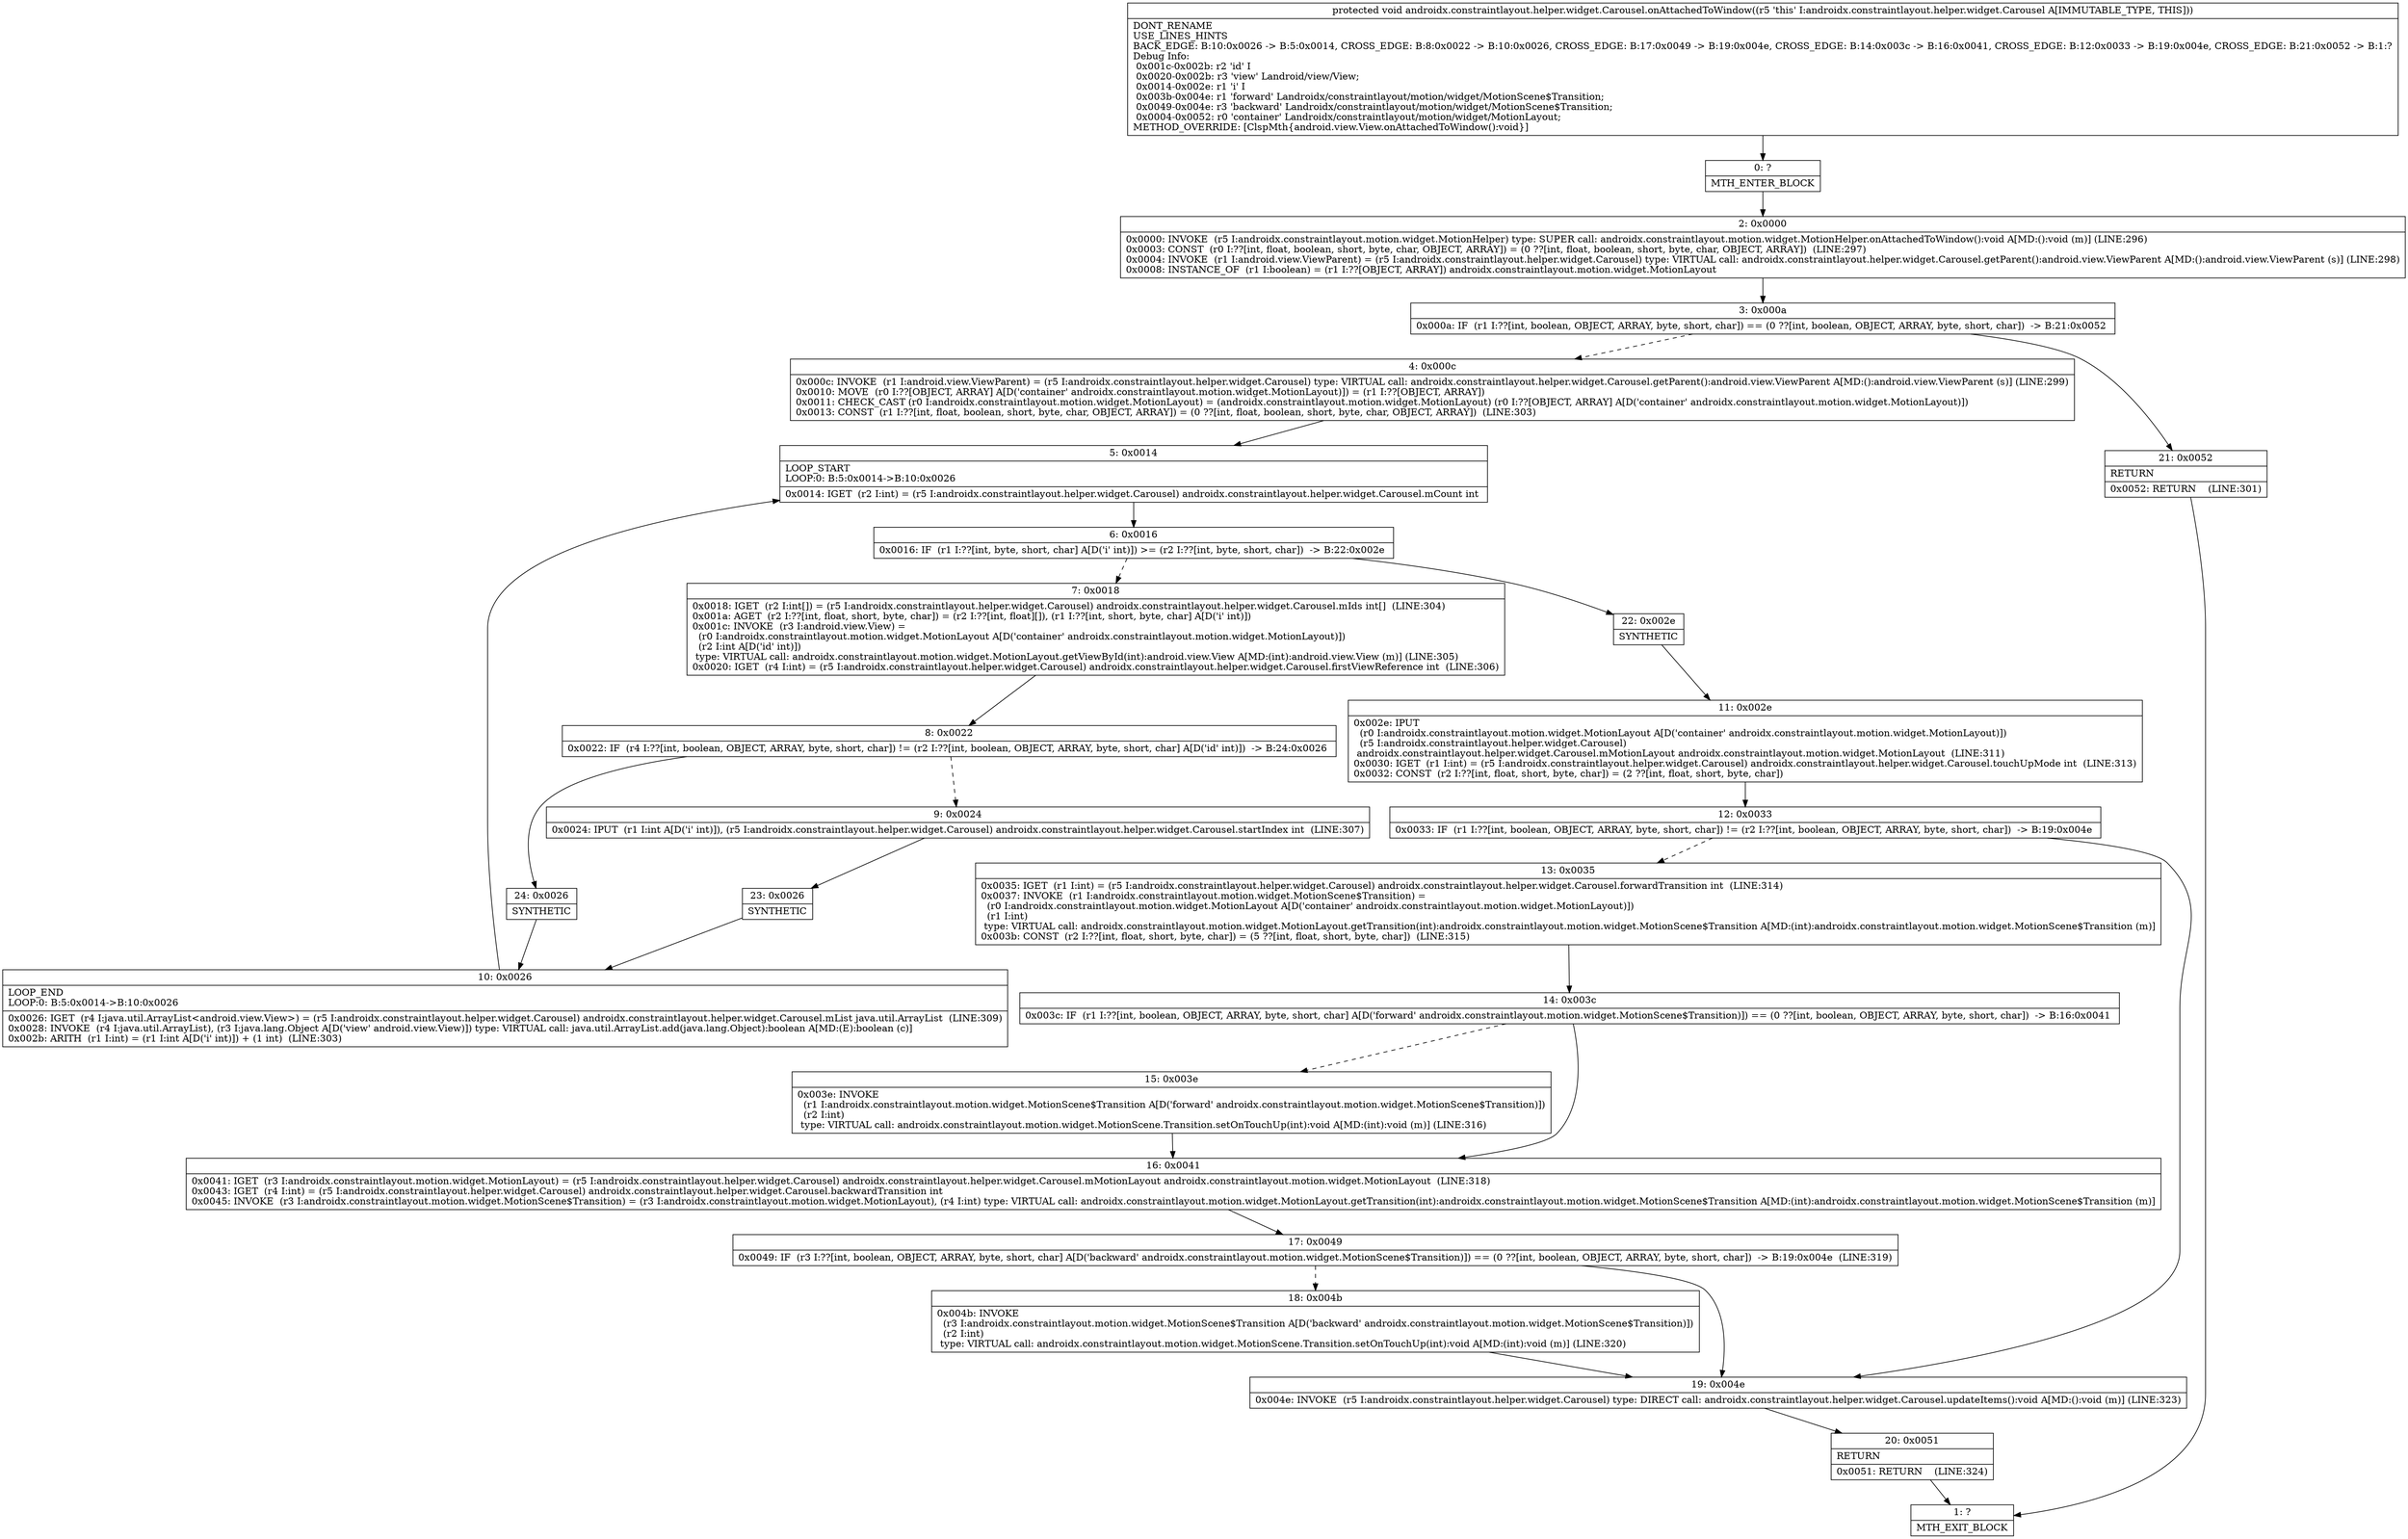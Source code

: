 digraph "CFG forandroidx.constraintlayout.helper.widget.Carousel.onAttachedToWindow()V" {
Node_0 [shape=record,label="{0\:\ ?|MTH_ENTER_BLOCK\l}"];
Node_2 [shape=record,label="{2\:\ 0x0000|0x0000: INVOKE  (r5 I:androidx.constraintlayout.motion.widget.MotionHelper) type: SUPER call: androidx.constraintlayout.motion.widget.MotionHelper.onAttachedToWindow():void A[MD:():void (m)] (LINE:296)\l0x0003: CONST  (r0 I:??[int, float, boolean, short, byte, char, OBJECT, ARRAY]) = (0 ??[int, float, boolean, short, byte, char, OBJECT, ARRAY])  (LINE:297)\l0x0004: INVOKE  (r1 I:android.view.ViewParent) = (r5 I:androidx.constraintlayout.helper.widget.Carousel) type: VIRTUAL call: androidx.constraintlayout.helper.widget.Carousel.getParent():android.view.ViewParent A[MD:():android.view.ViewParent (s)] (LINE:298)\l0x0008: INSTANCE_OF  (r1 I:boolean) = (r1 I:??[OBJECT, ARRAY]) androidx.constraintlayout.motion.widget.MotionLayout \l}"];
Node_3 [shape=record,label="{3\:\ 0x000a|0x000a: IF  (r1 I:??[int, boolean, OBJECT, ARRAY, byte, short, char]) == (0 ??[int, boolean, OBJECT, ARRAY, byte, short, char])  \-\> B:21:0x0052 \l}"];
Node_4 [shape=record,label="{4\:\ 0x000c|0x000c: INVOKE  (r1 I:android.view.ViewParent) = (r5 I:androidx.constraintlayout.helper.widget.Carousel) type: VIRTUAL call: androidx.constraintlayout.helper.widget.Carousel.getParent():android.view.ViewParent A[MD:():android.view.ViewParent (s)] (LINE:299)\l0x0010: MOVE  (r0 I:??[OBJECT, ARRAY] A[D('container' androidx.constraintlayout.motion.widget.MotionLayout)]) = (r1 I:??[OBJECT, ARRAY]) \l0x0011: CHECK_CAST (r0 I:androidx.constraintlayout.motion.widget.MotionLayout) = (androidx.constraintlayout.motion.widget.MotionLayout) (r0 I:??[OBJECT, ARRAY] A[D('container' androidx.constraintlayout.motion.widget.MotionLayout)]) \l0x0013: CONST  (r1 I:??[int, float, boolean, short, byte, char, OBJECT, ARRAY]) = (0 ??[int, float, boolean, short, byte, char, OBJECT, ARRAY])  (LINE:303)\l}"];
Node_5 [shape=record,label="{5\:\ 0x0014|LOOP_START\lLOOP:0: B:5:0x0014\-\>B:10:0x0026\l|0x0014: IGET  (r2 I:int) = (r5 I:androidx.constraintlayout.helper.widget.Carousel) androidx.constraintlayout.helper.widget.Carousel.mCount int \l}"];
Node_6 [shape=record,label="{6\:\ 0x0016|0x0016: IF  (r1 I:??[int, byte, short, char] A[D('i' int)]) \>= (r2 I:??[int, byte, short, char])  \-\> B:22:0x002e \l}"];
Node_7 [shape=record,label="{7\:\ 0x0018|0x0018: IGET  (r2 I:int[]) = (r5 I:androidx.constraintlayout.helper.widget.Carousel) androidx.constraintlayout.helper.widget.Carousel.mIds int[]  (LINE:304)\l0x001a: AGET  (r2 I:??[int, float, short, byte, char]) = (r2 I:??[int, float][]), (r1 I:??[int, short, byte, char] A[D('i' int)]) \l0x001c: INVOKE  (r3 I:android.view.View) = \l  (r0 I:androidx.constraintlayout.motion.widget.MotionLayout A[D('container' androidx.constraintlayout.motion.widget.MotionLayout)])\l  (r2 I:int A[D('id' int)])\l type: VIRTUAL call: androidx.constraintlayout.motion.widget.MotionLayout.getViewById(int):android.view.View A[MD:(int):android.view.View (m)] (LINE:305)\l0x0020: IGET  (r4 I:int) = (r5 I:androidx.constraintlayout.helper.widget.Carousel) androidx.constraintlayout.helper.widget.Carousel.firstViewReference int  (LINE:306)\l}"];
Node_8 [shape=record,label="{8\:\ 0x0022|0x0022: IF  (r4 I:??[int, boolean, OBJECT, ARRAY, byte, short, char]) != (r2 I:??[int, boolean, OBJECT, ARRAY, byte, short, char] A[D('id' int)])  \-\> B:24:0x0026 \l}"];
Node_9 [shape=record,label="{9\:\ 0x0024|0x0024: IPUT  (r1 I:int A[D('i' int)]), (r5 I:androidx.constraintlayout.helper.widget.Carousel) androidx.constraintlayout.helper.widget.Carousel.startIndex int  (LINE:307)\l}"];
Node_23 [shape=record,label="{23\:\ 0x0026|SYNTHETIC\l}"];
Node_10 [shape=record,label="{10\:\ 0x0026|LOOP_END\lLOOP:0: B:5:0x0014\-\>B:10:0x0026\l|0x0026: IGET  (r4 I:java.util.ArrayList\<android.view.View\>) = (r5 I:androidx.constraintlayout.helper.widget.Carousel) androidx.constraintlayout.helper.widget.Carousel.mList java.util.ArrayList  (LINE:309)\l0x0028: INVOKE  (r4 I:java.util.ArrayList), (r3 I:java.lang.Object A[D('view' android.view.View)]) type: VIRTUAL call: java.util.ArrayList.add(java.lang.Object):boolean A[MD:(E):boolean (c)]\l0x002b: ARITH  (r1 I:int) = (r1 I:int A[D('i' int)]) + (1 int)  (LINE:303)\l}"];
Node_24 [shape=record,label="{24\:\ 0x0026|SYNTHETIC\l}"];
Node_22 [shape=record,label="{22\:\ 0x002e|SYNTHETIC\l}"];
Node_11 [shape=record,label="{11\:\ 0x002e|0x002e: IPUT  \l  (r0 I:androidx.constraintlayout.motion.widget.MotionLayout A[D('container' androidx.constraintlayout.motion.widget.MotionLayout)])\l  (r5 I:androidx.constraintlayout.helper.widget.Carousel)\l androidx.constraintlayout.helper.widget.Carousel.mMotionLayout androidx.constraintlayout.motion.widget.MotionLayout  (LINE:311)\l0x0030: IGET  (r1 I:int) = (r5 I:androidx.constraintlayout.helper.widget.Carousel) androidx.constraintlayout.helper.widget.Carousel.touchUpMode int  (LINE:313)\l0x0032: CONST  (r2 I:??[int, float, short, byte, char]) = (2 ??[int, float, short, byte, char]) \l}"];
Node_12 [shape=record,label="{12\:\ 0x0033|0x0033: IF  (r1 I:??[int, boolean, OBJECT, ARRAY, byte, short, char]) != (r2 I:??[int, boolean, OBJECT, ARRAY, byte, short, char])  \-\> B:19:0x004e \l}"];
Node_13 [shape=record,label="{13\:\ 0x0035|0x0035: IGET  (r1 I:int) = (r5 I:androidx.constraintlayout.helper.widget.Carousel) androidx.constraintlayout.helper.widget.Carousel.forwardTransition int  (LINE:314)\l0x0037: INVOKE  (r1 I:androidx.constraintlayout.motion.widget.MotionScene$Transition) = \l  (r0 I:androidx.constraintlayout.motion.widget.MotionLayout A[D('container' androidx.constraintlayout.motion.widget.MotionLayout)])\l  (r1 I:int)\l type: VIRTUAL call: androidx.constraintlayout.motion.widget.MotionLayout.getTransition(int):androidx.constraintlayout.motion.widget.MotionScene$Transition A[MD:(int):androidx.constraintlayout.motion.widget.MotionScene$Transition (m)]\l0x003b: CONST  (r2 I:??[int, float, short, byte, char]) = (5 ??[int, float, short, byte, char])  (LINE:315)\l}"];
Node_14 [shape=record,label="{14\:\ 0x003c|0x003c: IF  (r1 I:??[int, boolean, OBJECT, ARRAY, byte, short, char] A[D('forward' androidx.constraintlayout.motion.widget.MotionScene$Transition)]) == (0 ??[int, boolean, OBJECT, ARRAY, byte, short, char])  \-\> B:16:0x0041 \l}"];
Node_15 [shape=record,label="{15\:\ 0x003e|0x003e: INVOKE  \l  (r1 I:androidx.constraintlayout.motion.widget.MotionScene$Transition A[D('forward' androidx.constraintlayout.motion.widget.MotionScene$Transition)])\l  (r2 I:int)\l type: VIRTUAL call: androidx.constraintlayout.motion.widget.MotionScene.Transition.setOnTouchUp(int):void A[MD:(int):void (m)] (LINE:316)\l}"];
Node_16 [shape=record,label="{16\:\ 0x0041|0x0041: IGET  (r3 I:androidx.constraintlayout.motion.widget.MotionLayout) = (r5 I:androidx.constraintlayout.helper.widget.Carousel) androidx.constraintlayout.helper.widget.Carousel.mMotionLayout androidx.constraintlayout.motion.widget.MotionLayout  (LINE:318)\l0x0043: IGET  (r4 I:int) = (r5 I:androidx.constraintlayout.helper.widget.Carousel) androidx.constraintlayout.helper.widget.Carousel.backwardTransition int \l0x0045: INVOKE  (r3 I:androidx.constraintlayout.motion.widget.MotionScene$Transition) = (r3 I:androidx.constraintlayout.motion.widget.MotionLayout), (r4 I:int) type: VIRTUAL call: androidx.constraintlayout.motion.widget.MotionLayout.getTransition(int):androidx.constraintlayout.motion.widget.MotionScene$Transition A[MD:(int):androidx.constraintlayout.motion.widget.MotionScene$Transition (m)]\l}"];
Node_17 [shape=record,label="{17\:\ 0x0049|0x0049: IF  (r3 I:??[int, boolean, OBJECT, ARRAY, byte, short, char] A[D('backward' androidx.constraintlayout.motion.widget.MotionScene$Transition)]) == (0 ??[int, boolean, OBJECT, ARRAY, byte, short, char])  \-\> B:19:0x004e  (LINE:319)\l}"];
Node_18 [shape=record,label="{18\:\ 0x004b|0x004b: INVOKE  \l  (r3 I:androidx.constraintlayout.motion.widget.MotionScene$Transition A[D('backward' androidx.constraintlayout.motion.widget.MotionScene$Transition)])\l  (r2 I:int)\l type: VIRTUAL call: androidx.constraintlayout.motion.widget.MotionScene.Transition.setOnTouchUp(int):void A[MD:(int):void (m)] (LINE:320)\l}"];
Node_19 [shape=record,label="{19\:\ 0x004e|0x004e: INVOKE  (r5 I:androidx.constraintlayout.helper.widget.Carousel) type: DIRECT call: androidx.constraintlayout.helper.widget.Carousel.updateItems():void A[MD:():void (m)] (LINE:323)\l}"];
Node_20 [shape=record,label="{20\:\ 0x0051|RETURN\l|0x0051: RETURN    (LINE:324)\l}"];
Node_1 [shape=record,label="{1\:\ ?|MTH_EXIT_BLOCK\l}"];
Node_21 [shape=record,label="{21\:\ 0x0052|RETURN\l|0x0052: RETURN    (LINE:301)\l}"];
MethodNode[shape=record,label="{protected void androidx.constraintlayout.helper.widget.Carousel.onAttachedToWindow((r5 'this' I:androidx.constraintlayout.helper.widget.Carousel A[IMMUTABLE_TYPE, THIS]))  | DONT_RENAME\lUSE_LINES_HINTS\lBACK_EDGE: B:10:0x0026 \-\> B:5:0x0014, CROSS_EDGE: B:8:0x0022 \-\> B:10:0x0026, CROSS_EDGE: B:17:0x0049 \-\> B:19:0x004e, CROSS_EDGE: B:14:0x003c \-\> B:16:0x0041, CROSS_EDGE: B:12:0x0033 \-\> B:19:0x004e, CROSS_EDGE: B:21:0x0052 \-\> B:1:?\lDebug Info:\l  0x001c\-0x002b: r2 'id' I\l  0x0020\-0x002b: r3 'view' Landroid\/view\/View;\l  0x0014\-0x002e: r1 'i' I\l  0x003b\-0x004e: r1 'forward' Landroidx\/constraintlayout\/motion\/widget\/MotionScene$Transition;\l  0x0049\-0x004e: r3 'backward' Landroidx\/constraintlayout\/motion\/widget\/MotionScene$Transition;\l  0x0004\-0x0052: r0 'container' Landroidx\/constraintlayout\/motion\/widget\/MotionLayout;\lMETHOD_OVERRIDE: [ClspMth\{android.view.View.onAttachedToWindow():void\}]\l}"];
MethodNode -> Node_0;Node_0 -> Node_2;
Node_2 -> Node_3;
Node_3 -> Node_4[style=dashed];
Node_3 -> Node_21;
Node_4 -> Node_5;
Node_5 -> Node_6;
Node_6 -> Node_7[style=dashed];
Node_6 -> Node_22;
Node_7 -> Node_8;
Node_8 -> Node_9[style=dashed];
Node_8 -> Node_24;
Node_9 -> Node_23;
Node_23 -> Node_10;
Node_10 -> Node_5;
Node_24 -> Node_10;
Node_22 -> Node_11;
Node_11 -> Node_12;
Node_12 -> Node_13[style=dashed];
Node_12 -> Node_19;
Node_13 -> Node_14;
Node_14 -> Node_15[style=dashed];
Node_14 -> Node_16;
Node_15 -> Node_16;
Node_16 -> Node_17;
Node_17 -> Node_18[style=dashed];
Node_17 -> Node_19;
Node_18 -> Node_19;
Node_19 -> Node_20;
Node_20 -> Node_1;
Node_21 -> Node_1;
}

